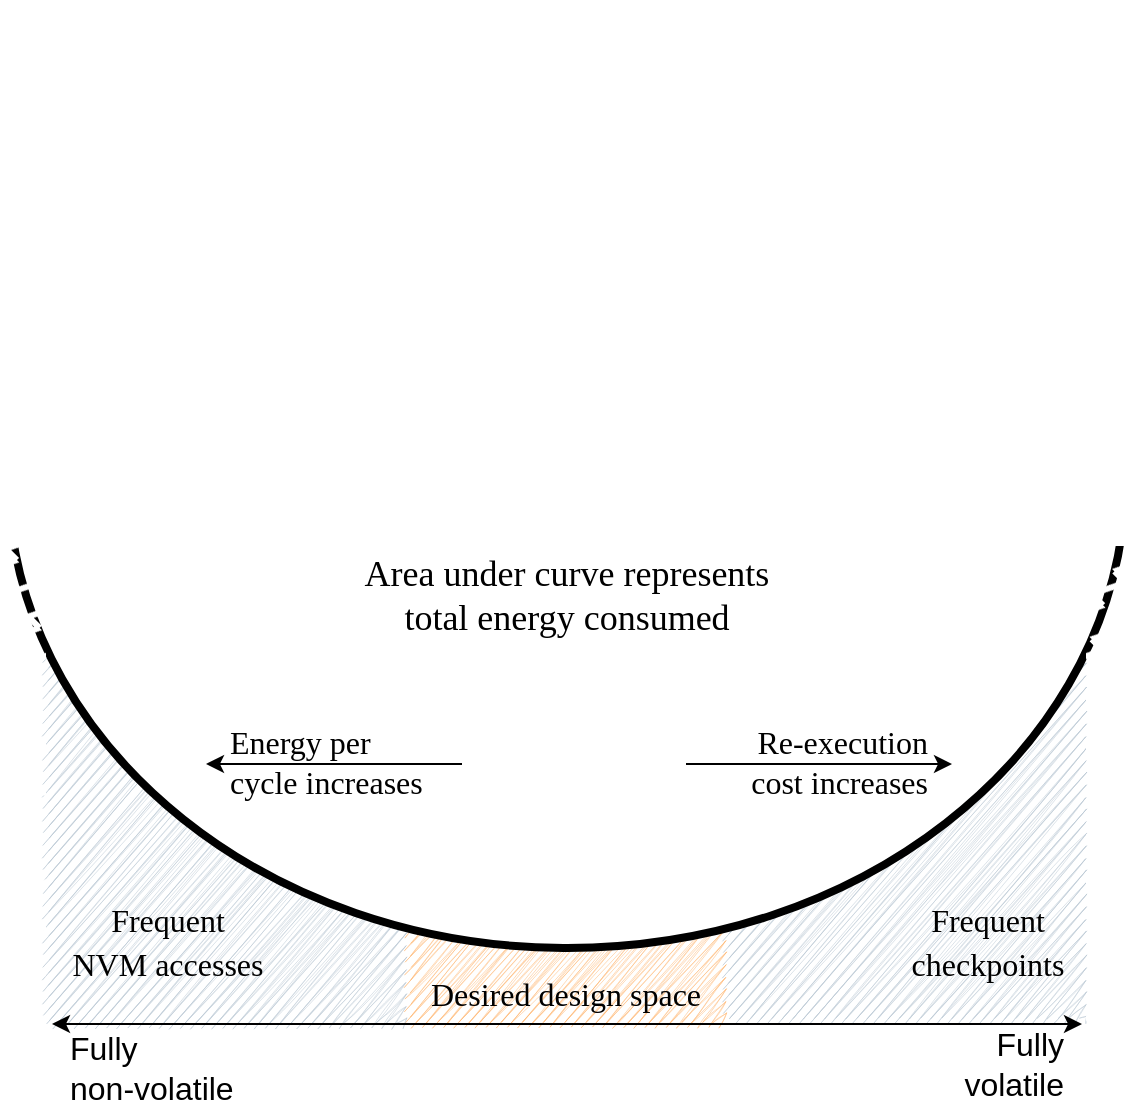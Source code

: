 <mxfile version="19.0.3" type="device"><diagram id="PtCEYL08sMLpnv_8VfrL" name="Page-1"><mxGraphModel dx="1497" dy="947" grid="1" gridSize="10" guides="1" tooltips="1" connect="1" arrows="1" fold="1" page="1" pageScale="1" pageWidth="850" pageHeight="1100" math="0" shadow="0"><root><mxCell id="0"/><mxCell id="1" parent="0"/><mxCell id="Le4-GfOD2l4DCD0Vjv-3-13" value="" style="verticalLabelPosition=bottom;verticalAlign=top;html=1;shape=mxgraph.basic.rect;fillColor2=none;strokeWidth=1;size=20;indent=5;fontFamily=Linux Biolinum;fontSource=https%3A%2F%2Ffonts.googleapis.com%2Fcss%3Ffamily%3DLinux%2BBiolinum;fontSize=18;sketch=1;fillStyle=zigzag;gradientDirection=radial;fillColor=#bac8d3;strokeColor=none;opacity=50;" vertex="1" parent="1"><mxGeometry x="520" y="288" width="180" height="270" as="geometry"/></mxCell><mxCell id="Le4-GfOD2l4DCD0Vjv-3-14" value="" style="rounded=0;whiteSpace=wrap;html=1;sketch=1;fillStyle=zigzag;fontFamily=Linux Biolinum;fontSource=https%3A%2F%2Ffonts.googleapis.com%2Fcss%3Ffamily%3DLinux%2BBiolinum;fontSize=18;strokeColor=none;strokeWidth=1;fillColor=#FFB570;gradientColor=none;gradientDirection=radial;opacity=50;" vertex="1" parent="1"><mxGeometry x="361" y="500" width="159" height="60" as="geometry"/></mxCell><mxCell id="Le4-GfOD2l4DCD0Vjv-3-12" value="" style="verticalLabelPosition=bottom;verticalAlign=top;html=1;shape=mxgraph.basic.rect;fillColor2=none;strokeWidth=1;size=20;indent=5;fontFamily=Linux Biolinum;fontSource=https%3A%2F%2Ffonts.googleapis.com%2Fcss%3Ffamily%3DLinux%2BBiolinum;fontSize=18;sketch=1;fillStyle=zigzag;gradientDirection=radial;fillColor=#bac8d3;strokeColor=none;opacity=50;" vertex="1" parent="1"><mxGeometry x="180" y="289" width="180" height="270" as="geometry"/></mxCell><mxCell id="Le4-GfOD2l4DCD0Vjv-3-9" value="" style="verticalLabelPosition=bottom;verticalAlign=top;html=1;shape=mxgraph.basic.pie;startAngle=0.262;endAngle=0.74;fontFamily=Linux Biolinum;fontSource=https%3A%2F%2Ffonts.googleapis.com%2Fcss%3Ffamily%3DLinux%2BBiolinum;fontSize=18;strokeColor=default;strokeWidth=4;movable=1;resizable=1;rotatable=1;deletable=1;editable=1;connectable=1;" vertex="1" parent="1"><mxGeometry x="161" y="50" width="559" height="472" as="geometry"/></mxCell><mxCell id="Le4-GfOD2l4DCD0Vjv-3-1" value="" style="endArrow=classic;startArrow=classic;html=1;rounded=0;" edge="1" parent="1"><mxGeometry width="50" height="50" relative="1" as="geometry"><mxPoint x="183" y="560" as="sourcePoint"/><mxPoint x="698" y="560" as="targetPoint"/></mxGeometry></mxCell><mxCell id="Le4-GfOD2l4DCD0Vjv-3-2" value="&lt;font style=&quot;font-size: 16px;&quot;&gt;Fully&lt;br&gt;non-volatile&lt;/font&gt;" style="text;html=1;strokeColor=none;fillColor=none;align=left;verticalAlign=middle;whiteSpace=wrap;rounded=0;" vertex="1" parent="1"><mxGeometry x="190" y="570" width="93" height="23" as="geometry"/></mxCell><mxCell id="Le4-GfOD2l4DCD0Vjv-3-3" value="&lt;font style=&quot;font-size: 16px;&quot;&gt;Fully&lt;br&gt;volatile&lt;/font&gt;" style="text;html=1;strokeColor=none;fillColor=none;align=right;verticalAlign=middle;whiteSpace=wrap;rounded=0;" vertex="1" parent="1"><mxGeometry x="574" y="568" width="117" height="23" as="geometry"/></mxCell><mxCell id="Le4-GfOD2l4DCD0Vjv-3-5" value="&lt;font style=&quot;font-size: 18px;&quot;&gt;Area under curve represents total energy consumed&lt;/font&gt;" style="text;html=1;strokeColor=none;fillColor=none;align=center;verticalAlign=middle;whiteSpace=wrap;rounded=0;fontFamily=Linux Biolinum;fontSource=https%3A%2F%2Ffonts.googleapis.com%2Fcss%3Ffamily%3DLinux%2BBiolinum;arcSize=12;imageHeight=24;" vertex="1" parent="1"><mxGeometry x="327.75" y="330" width="224.5" height="31" as="geometry"/></mxCell><mxCell id="Le4-GfOD2l4DCD0Vjv-3-10" value="" style="verticalLabelPosition=bottom;verticalAlign=top;html=1;shape=mxgraph.basic.rect;fillColor2=none;strokeWidth=1;size=20;indent=5;fontFamily=Linux Biolinum;fontSource=https%3A%2F%2Ffonts.googleapis.com%2Fcss%3Ffamily%3DLinux%2BBiolinum;fontSize=18;strokeColor=none;" vertex="1" parent="1"><mxGeometry x="157" y="280" width="566" height="41" as="geometry"/></mxCell><mxCell id="Le4-GfOD2l4DCD0Vjv-3-20" value="" style="endArrow=classic;html=1;rounded=0;fontFamily=Linux Biolinum;fontSource=https%3A%2F%2Ffonts.googleapis.com%2Fcss%3Ffamily%3DLinux%2BBiolinum;fontSize=16;strokeWidth=1;sketch=0;" edge="1" parent="1"><mxGeometry width="50" height="50" relative="1" as="geometry"><mxPoint x="500" y="430" as="sourcePoint"/><mxPoint x="633" y="430" as="targetPoint"/></mxGeometry></mxCell><mxCell id="Le4-GfOD2l4DCD0Vjv-3-23" value="Re-execution&lt;br&gt;cost increases" style="text;html=1;strokeColor=none;fillColor=none;align=right;verticalAlign=middle;whiteSpace=wrap;rounded=0;sketch=0;fillStyle=zigzag;fontFamily=Linux Biolinum;fontSource=https%3A%2F%2Ffonts.googleapis.com%2Fcss%3Ffamily%3DLinux%2BBiolinum;fontSize=16;" vertex="1" parent="1"><mxGeometry x="526" y="420" width="97" height="17" as="geometry"/></mxCell><mxCell id="Le4-GfOD2l4DCD0Vjv-3-24" value="" style="endArrow=none;html=1;rounded=0;fontFamily=Linux Biolinum;fontSource=https%3A%2F%2Ffonts.googleapis.com%2Fcss%3Ffamily%3DLinux%2BBiolinum;fontSize=16;strokeWidth=1;sketch=0;endFill=0;startArrow=classic;startFill=1;" edge="1" parent="1"><mxGeometry width="50" height="50" relative="1" as="geometry"><mxPoint x="260" y="430" as="sourcePoint"/><mxPoint x="388.0" y="430" as="targetPoint"/></mxGeometry></mxCell><mxCell id="Le4-GfOD2l4DCD0Vjv-3-25" value="Energy per&lt;br&gt;cycle increases" style="text;html=1;strokeColor=none;fillColor=none;align=left;verticalAlign=middle;whiteSpace=wrap;rounded=0;sketch=0;fillStyle=zigzag;fontFamily=Linux Biolinum;fontSource=https%3A%2F%2Ffonts.googleapis.com%2Fcss%3Ffamily%3DLinux%2BBiolinum;fontSize=16;" vertex="1" parent="1"><mxGeometry x="270" y="421" width="100" height="16" as="geometry"/></mxCell><mxCell id="Le4-GfOD2l4DCD0Vjv-3-15" value="&lt;font style=&quot;font-size: 16px;&quot;&gt;Frequent NVM accesses&lt;/font&gt;" style="text;html=1;strokeColor=none;fillColor=none;align=center;verticalAlign=middle;whiteSpace=wrap;rounded=0;sketch=0;fillStyle=zigzag;fontFamily=Linux Biolinum;fontSource=https%3A%2F%2Ffonts.googleapis.com%2Fcss%3Ffamily%3DLinux%2BBiolinum;fontSize=18;opacity=50;" vertex="1" parent="1"><mxGeometry x="192" y="474" width="98" height="90" as="geometry"/></mxCell><mxCell id="Le4-GfOD2l4DCD0Vjv-3-16" value="&lt;font style=&quot;font-size: 16px;&quot;&gt;Frequent checkpoints&lt;/font&gt;" style="text;html=1;strokeColor=none;fillColor=none;align=center;verticalAlign=middle;whiteSpace=wrap;rounded=0;sketch=0;fillStyle=zigzag;fontFamily=Linux Biolinum;fontSource=https%3A%2F%2Ffonts.googleapis.com%2Fcss%3Ffamily%3DLinux%2BBiolinum;fontSize=18;opacity=50;" vertex="1" parent="1"><mxGeometry x="611" y="474" width="80" height="90" as="geometry"/></mxCell><mxCell id="Le4-GfOD2l4DCD0Vjv-3-17" value="&lt;font style=&quot;font-size: 16px;&quot;&gt;Desired design space&lt;/font&gt;" style="text;html=1;strokeColor=none;fillColor=none;align=center;verticalAlign=middle;whiteSpace=wrap;rounded=0;sketch=0;fillStyle=zigzag;fontFamily=Linux Biolinum;fontSource=https%3A%2F%2Ffonts.googleapis.com%2Fcss%3Ffamily%3DLinux%2BBiolinum;fontSize=18;opacity=50;glass=0;" vertex="1" parent="1"><mxGeometry x="360" y="530" width="160" height="30" as="geometry"/></mxCell><mxCell id="Le4-GfOD2l4DCD0Vjv-3-27" value="" style="rounded=0;whiteSpace=wrap;html=1;glass=0;sketch=0;fillStyle=zigzag;fontFamily=Linux Biolinum;fontSource=https%3A%2F%2Ffonts.googleapis.com%2Fcss%3Ffamily%3DLinux%2BBiolinum;fontSize=16;strokeColor=none;strokeWidth=1;fillColor=default;gradientColor=none;gradientDirection=radial;" vertex="1" parent="1"><mxGeometry x="160" y="301" width="20" height="259" as="geometry"/></mxCell><mxCell id="Le4-GfOD2l4DCD0Vjv-3-28" value="" style="rounded=0;whiteSpace=wrap;html=1;glass=0;sketch=0;fillStyle=zigzag;fontFamily=Linux Biolinum;fontSource=https%3A%2F%2Ffonts.googleapis.com%2Fcss%3Ffamily%3DLinux%2BBiolinum;fontSize=16;strokeColor=none;strokeWidth=1;fillColor=default;gradientColor=none;gradientDirection=radial;" vertex="1" parent="1"><mxGeometry x="700" y="300" width="20" height="259" as="geometry"/></mxCell></root></mxGraphModel></diagram></mxfile>